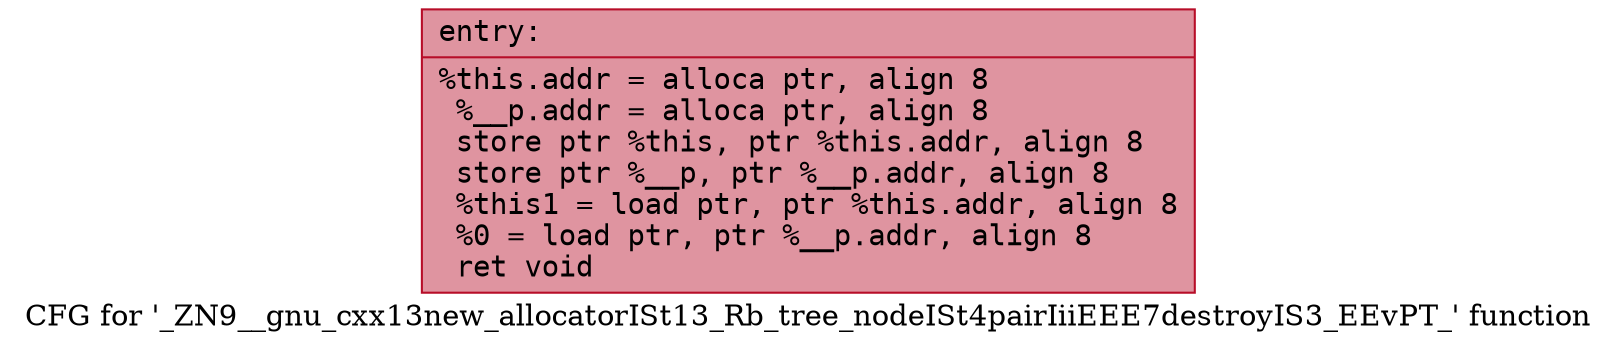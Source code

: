 digraph "CFG for '_ZN9__gnu_cxx13new_allocatorISt13_Rb_tree_nodeISt4pairIiiEEE7destroyIS3_EEvPT_' function" {
	label="CFG for '_ZN9__gnu_cxx13new_allocatorISt13_Rb_tree_nodeISt4pairIiiEEE7destroyIS3_EEvPT_' function";

	Node0x55579cda84d0 [shape=record,color="#b70d28ff", style=filled, fillcolor="#b70d2870" fontname="Courier",label="{entry:\l|  %this.addr = alloca ptr, align 8\l  %__p.addr = alloca ptr, align 8\l  store ptr %this, ptr %this.addr, align 8\l  store ptr %__p, ptr %__p.addr, align 8\l  %this1 = load ptr, ptr %this.addr, align 8\l  %0 = load ptr, ptr %__p.addr, align 8\l  ret void\l}"];
}
